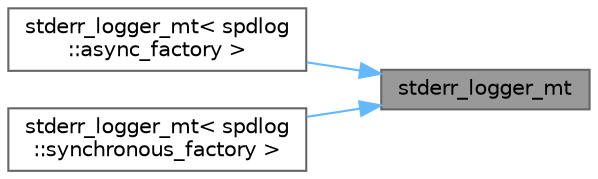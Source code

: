 digraph "stderr_logger_mt"
{
 // LATEX_PDF_SIZE
  bgcolor="transparent";
  edge [fontname=Helvetica,fontsize=10,labelfontname=Helvetica,labelfontsize=10];
  node [fontname=Helvetica,fontsize=10,shape=box,height=0.2,width=0.4];
  rankdir="RL";
  Node1 [id="Node000001",label="stderr_logger_mt",height=0.2,width=0.4,color="gray40", fillcolor="grey60", style="filled", fontcolor="black",tooltip=" "];
  Node1 -> Node2 [id="edge1_Node000001_Node000002",dir="back",color="steelblue1",style="solid",tooltip=" "];
  Node2 [id="Node000002",label="stderr_logger_mt\< spdlog\l::async_factory \>",height=0.2,width=0.4,color="grey40", fillcolor="white", style="filled",URL="$stdout__sinks_8cpp.html#a742528f7aea11604fb97b758b5f4251a",tooltip=" "];
  Node1 -> Node3 [id="edge2_Node000001_Node000003",dir="back",color="steelblue1",style="solid",tooltip=" "];
  Node3 [id="Node000003",label="stderr_logger_mt\< spdlog\l::synchronous_factory \>",height=0.2,width=0.4,color="grey40", fillcolor="white", style="filled",URL="$stdout__sinks_8cpp.html#ae7f8cf26314039ab60c9353e5b506e4a",tooltip=" "];
}
